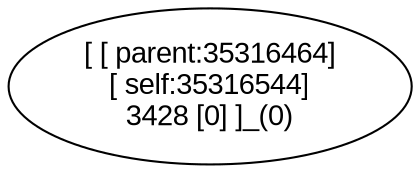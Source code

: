 digraph BST {
    node [fontname="Arial"];
    "[ [ parent:35316464]
[ self:35316544]
3428 [0] ]_(0)";
}
